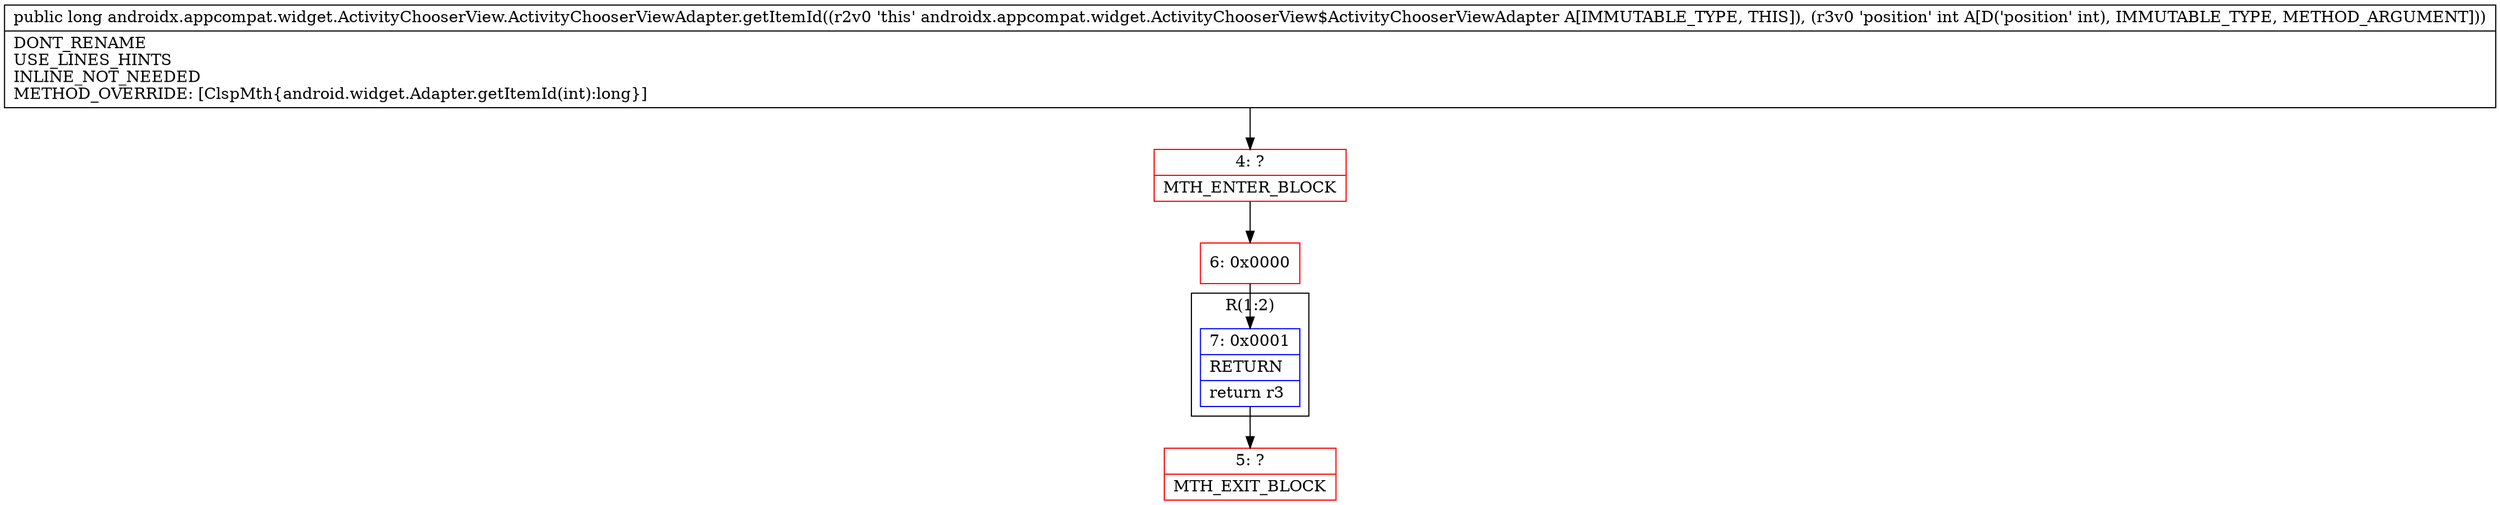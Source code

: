 digraph "CFG forandroidx.appcompat.widget.ActivityChooserView.ActivityChooserViewAdapter.getItemId(I)J" {
subgraph cluster_Region_552411686 {
label = "R(1:2)";
node [shape=record,color=blue];
Node_7 [shape=record,label="{7\:\ 0x0001|RETURN\l|return r3\l}"];
}
Node_4 [shape=record,color=red,label="{4\:\ ?|MTH_ENTER_BLOCK\l}"];
Node_6 [shape=record,color=red,label="{6\:\ 0x0000}"];
Node_5 [shape=record,color=red,label="{5\:\ ?|MTH_EXIT_BLOCK\l}"];
MethodNode[shape=record,label="{public long androidx.appcompat.widget.ActivityChooserView.ActivityChooserViewAdapter.getItemId((r2v0 'this' androidx.appcompat.widget.ActivityChooserView$ActivityChooserViewAdapter A[IMMUTABLE_TYPE, THIS]), (r3v0 'position' int A[D('position' int), IMMUTABLE_TYPE, METHOD_ARGUMENT]))  | DONT_RENAME\lUSE_LINES_HINTS\lINLINE_NOT_NEEDED\lMETHOD_OVERRIDE: [ClspMth\{android.widget.Adapter.getItemId(int):long\}]\l}"];
MethodNode -> Node_4;Node_7 -> Node_5;
Node_4 -> Node_6;
Node_6 -> Node_7;
}

